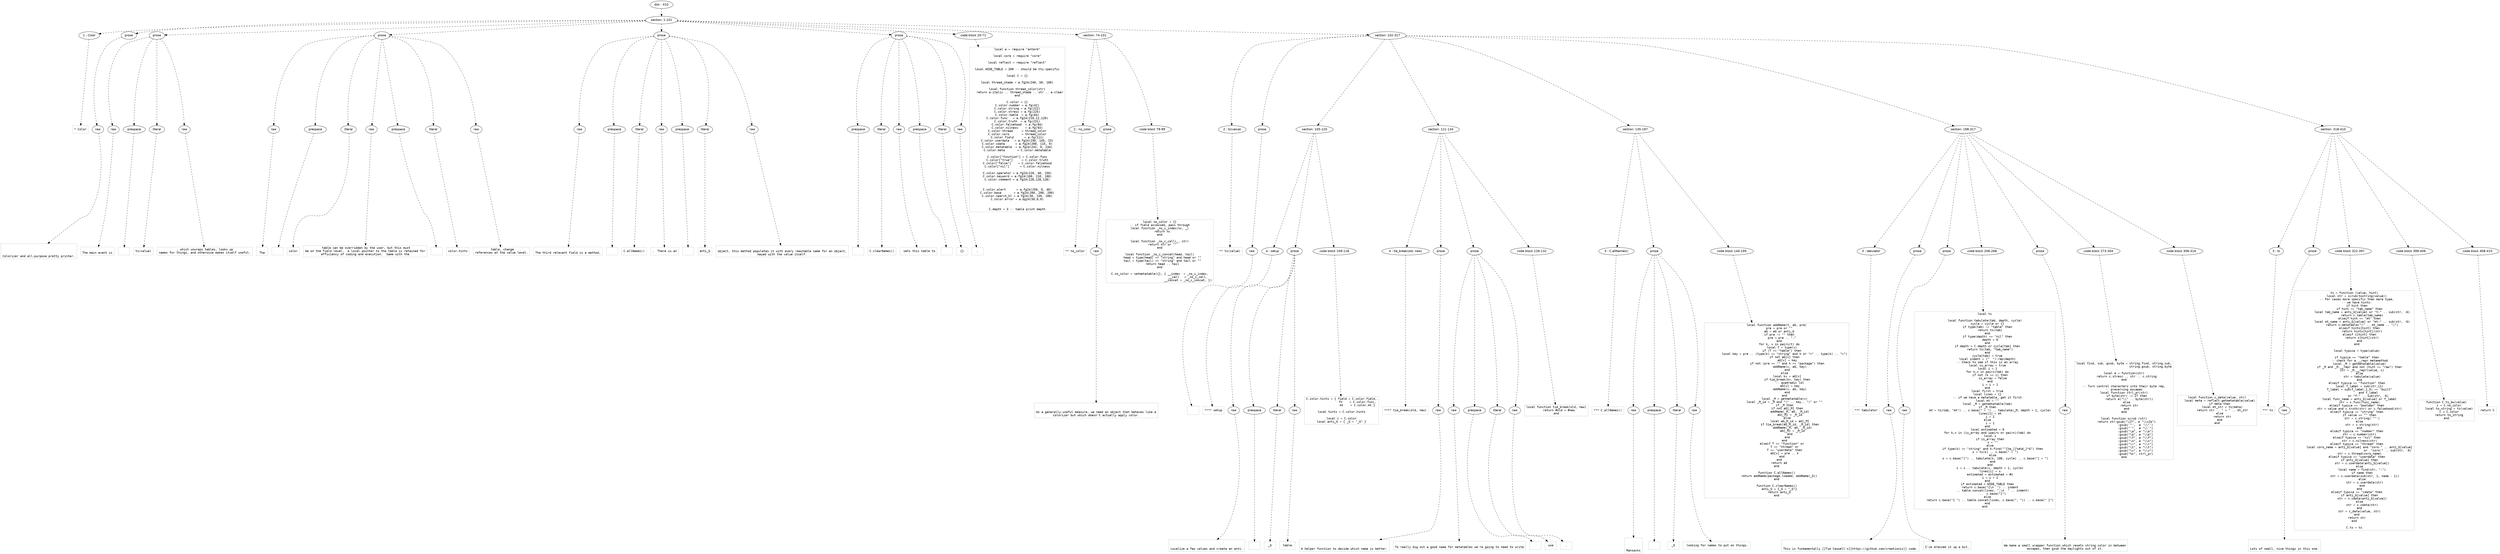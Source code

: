 digraph lpegNode {

node [fontname=Helvetica]
edge [style=dashed]

doc_0 [label="doc - 410"]


doc_0 -> { section_1}
{rank=same; section_1}

section_1 [label="section: 1-101"]


// END RANK doc_0

section_1 -> { header_2 prose_3 prose_4 prose_5 prose_6 prose_7 codeblock_8 section_9 section_10}
{rank=same; header_2 prose_3 prose_4 prose_5 prose_6 prose_7 codeblock_8 section_9 section_10}

header_2 [label="1 : Color"]

prose_3 [label="prose"]

prose_4 [label="prose"]

prose_5 [label="prose"]

prose_6 [label="prose"]

prose_7 [label="prose"]

codeblock_8 [label="code block 20-71"]

section_9 [label="section: 74-101"]

section_10 [label="section: 102-317"]


// END RANK section_1

header_2 -> leaf_11
leaf_11  [color=Gray,shape=rectangle,fontname=Inconsolata,label="* Color"]
// END RANK header_2

prose_3 -> { raw_12}
{rank=same; raw_12}

raw_12 [label="raw"]


// END RANK prose_3

raw_12 -> leaf_13
leaf_13  [color=Gray,shape=rectangle,fontname=Inconsolata,label="


Colorizer and all-purpose pretty printer.
"]
// END RANK raw_12

prose_4 -> { raw_14 prespace_15 literal_16 raw_17}
{rank=same; raw_14 prespace_15 literal_16 raw_17}

raw_14 [label="raw"]

prespace_15 [label="prespace"]

literal_16 [label="literal"]

raw_17 [label="raw"]


// END RANK prose_4

raw_14 -> leaf_18
leaf_18  [color=Gray,shape=rectangle,fontname=Inconsolata,label="
The main event is"]
// END RANK raw_14

prespace_15 -> leaf_19
leaf_19  [color=Gray,shape=rectangle,fontname=Inconsolata,label=" "]
// END RANK prespace_15

literal_16 -> leaf_20
leaf_20  [color=Gray,shape=rectangle,fontname=Inconsolata,label="ts(value)"]
// END RANK literal_16

raw_17 -> leaf_21
leaf_21  [color=Gray,shape=rectangle,fontname=Inconsolata,label=", which unwraps tables, looks up
names for things, and otherwise makes itself useful.
"]
// END RANK raw_17

prose_5 -> { raw_22 prespace_23 literal_24 raw_25 prespace_26 literal_27 raw_28}
{rank=same; raw_22 prespace_23 literal_24 raw_25 prespace_26 literal_27 raw_28}

raw_22 [label="raw"]

prespace_23 [label="prespace"]

literal_24 [label="literal"]

raw_25 [label="raw"]

prespace_26 [label="prespace"]

literal_27 [label="literal"]

raw_28 [label="raw"]


// END RANK prose_5

raw_22 -> leaf_29
leaf_29  [color=Gray,shape=rectangle,fontname=Inconsolata,label="
The"]
// END RANK raw_22

prespace_23 -> leaf_30
leaf_30  [color=Gray,shape=rectangle,fontname=Inconsolata,label=" "]
// END RANK prespace_23

literal_24 -> leaf_31
leaf_31  [color=Gray,shape=rectangle,fontname=Inconsolata,label="color"]
// END RANK literal_24

raw_25 -> leaf_32
leaf_32  [color=Gray,shape=rectangle,fontname=Inconsolata,label=" table can be overridden by the user, but this must
be on the field level.  A local pointer to the table is retained for
efficiency of coding and execution.  Same with the"]
// END RANK raw_25

prespace_26 -> leaf_33
leaf_33  [color=Gray,shape=rectangle,fontname=Inconsolata,label=" "]
// END RANK prespace_26

literal_27 -> leaf_34
leaf_34  [color=Gray,shape=rectangle,fontname=Inconsolata,label="color.hints"]
// END RANK literal_27

raw_28 -> leaf_35
leaf_35  [color=Gray,shape=rectangle,fontname=Inconsolata,label=" table, change
references at the value level.
"]
// END RANK raw_28

prose_6 -> { raw_36 prespace_37 literal_38 raw_39 prespace_40 literal_41 raw_42}
{rank=same; raw_36 prespace_37 literal_38 raw_39 prespace_40 literal_41 raw_42}

raw_36 [label="raw"]

prespace_37 [label="prespace"]

literal_38 [label="literal"]

raw_39 [label="raw"]

prespace_40 [label="prespace"]

literal_41 [label="literal"]

raw_42 [label="raw"]


// END RANK prose_6

raw_36 -> leaf_43
leaf_43  [color=Gray,shape=rectangle,fontname=Inconsolata,label="
The third relevant field is a method,"]
// END RANK raw_36

prespace_37 -> leaf_44
leaf_44  [color=Gray,shape=rectangle,fontname=Inconsolata,label=" "]
// END RANK prespace_37

literal_38 -> leaf_45
leaf_45  [color=Gray,shape=rectangle,fontname=Inconsolata,label="C.allNames()"]
// END RANK literal_38

raw_39 -> leaf_46
leaf_46  [color=Gray,shape=rectangle,fontname=Inconsolata,label=".  There is an"]
// END RANK raw_39

prespace_40 -> leaf_47
leaf_47  [color=Gray,shape=rectangle,fontname=Inconsolata,label=" "]
// END RANK prespace_40

literal_41 -> leaf_48
leaf_48  [color=Gray,shape=rectangle,fontname=Inconsolata,label="anti_G"]
// END RANK literal_41

raw_42 -> leaf_49
leaf_49  [color=Gray,shape=rectangle,fontname=Inconsolata,label="
object, this method populates it with every reachable name for an object,
keyed with the value itself.
"]
// END RANK raw_42

prose_7 -> { prespace_50 literal_51 raw_52 prespace_53 literal_54 raw_55}
{rank=same; prespace_50 literal_51 raw_52 prespace_53 literal_54 raw_55}

prespace_50 [label="prespace"]

literal_51 [label="literal"]

raw_52 [label="raw"]

prespace_53 [label="prespace"]

literal_54 [label="literal"]

raw_55 [label="raw"]


// END RANK prose_7

prespace_50 -> leaf_56
leaf_56  [color=Gray,shape=rectangle,fontname=Inconsolata,label=""]
// END RANK prespace_50

literal_51 -> leaf_57
leaf_57  [color=Gray,shape=rectangle,fontname=Inconsolata,label="C.clearNames()"]
// END RANK literal_51

raw_52 -> leaf_58
leaf_58  [color=Gray,shape=rectangle,fontname=Inconsolata,label=" sets this table to"]
// END RANK raw_52

prespace_53 -> leaf_59
leaf_59  [color=Gray,shape=rectangle,fontname=Inconsolata,label=" "]
// END RANK prespace_53

literal_54 -> leaf_60
leaf_60  [color=Gray,shape=rectangle,fontname=Inconsolata,label="{}"]
// END RANK literal_54

raw_55 -> leaf_61
leaf_61  [color=Gray,shape=rectangle,fontname=Inconsolata,label=".
"]
// END RANK raw_55

codeblock_8 -> leaf_62
leaf_62  [color=Gray,shape=rectangle,fontname=Inconsolata,label="local a = require \"anterm\"

local core = require \"core\"

local reflect = require \"reflect\"

local WIDE_TABLE = 200 -- should be tty-specific

local C = {}

local thread_shade = a.fg24(240, 50, 100)

local function thread_color(str)
   return a.italic .. thread_shade .. str .. a.clear
end

C.color = {}
C.color.number = a.fg(42)
C.color.string = a.fg(222)
C.color.stresc = a.fg(225)
C.color.table  = a.fg(64)
C.color.func   = a.fg24(210,12,120)
C.color.truth  = a.fg(231)
C.color.falsehood  = a.fg(94)
C.color.nilness    = a.fg(93)
C.color.thread     = thread_color
C.color.coro       = thread_color
C.color.field      = a.fg(111)
C.color.userdata   = a.fg24(230, 145, 23)
C.color.cdata      = a.fg24(200, 115, 0)
C.color.metatable  = a.fg24(242, 0, 234)
C.color.meta       = C.color.metatable

C.color[\"function\"] = C.color.func
C.color[\"true\"]     = C.color.truth
C.color[\"false\"]    = C.color.falsehood
C.color[\"nil\"]      = C.color.nilness

C.color.operator = a.fg24(220, 40, 150)
C.color.keyword = a.fg24(100, 210, 100)
C.color.comment = a.fg24(128,128,128)


C.color.alert      = a.fg24(250, 0, 40)
C.color.base       = a.fg24(200, 200, 200)
C.color.search_hl = a.fg24(30, 230, 100)
C.color.error = a.bg24(50,0,0)


C.depth = 3 -- table print depth"]
// END RANK codeblock_8

section_9 -> { header_63 prose_64 codeblock_65}
{rank=same; header_63 prose_64 codeblock_65}

header_63 [label="2 : no_color"]

prose_64 [label="prose"]

codeblock_65 [label="code block 79-99"]


// END RANK section_9

header_63 -> leaf_66
leaf_66  [color=Gray,shape=rectangle,fontname=Inconsolata,label="** no_color"]
// END RANK header_63

prose_64 -> { raw_67}
{rank=same; raw_67}

raw_67 [label="raw"]


// END RANK prose_64

raw_67 -> leaf_68
leaf_68  [color=Gray,shape=rectangle,fontname=Inconsolata,label="

As a generally-useful measure, we need an object that behaves like a
colorizer but which doesn't actually apply color.
"]
// END RANK raw_67

codeblock_65 -> leaf_69
leaf_69  [color=Gray,shape=rectangle,fontname=Inconsolata,label="local no_color = {}
-- if field accessed, pass through
local function _no_c_index(nc, _)
   return nc
end

local function _no_c_call(_, str)
   return str or \"\"
end

local function _no_c_concat(head, tail)
   head = type(head) == \"string\" and head or \"\"
   tail = type(tail) == \"string\" and tail or \"\"
   return head .. tail
end

C.no_color = setmetatable({}, { __index  = _no_c_index,
                                __call   = _no_c_call,
                                __concat = _no_c_concat, })"]
// END RANK codeblock_65

section_10 -> { header_70 prose_71 section_72 section_73 section_74 section_75 section_76}
{rank=same; header_70 prose_71 section_72 section_73 section_74 section_75 section_76}

header_70 [label="2 : ts(value)"]

prose_71 [label="prose"]

section_72 [label="section: 105-120"]

section_73 [label="section: 121-134"]

section_74 [label="section: 135-197"]

section_75 [label="section: 198-317"]

section_76 [label="section: 318-410"]


// END RANK section_10

header_70 -> leaf_77
leaf_77  [color=Gray,shape=rectangle,fontname=Inconsolata,label="** ts(value)"]
// END RANK header_70

prose_71 -> { raw_78}
{rank=same; raw_78}

raw_78 [label="raw"]


// END RANK prose_71

raw_78 -> leaf_79
leaf_79  [color=Gray,shape=rectangle,fontname=Inconsolata,label="

"]
// END RANK raw_78

section_72 -> { header_80 prose_81 codeblock_82}
{rank=same; header_80 prose_81 codeblock_82}

header_80 [label="4 : setup"]

prose_81 [label="prose"]

codeblock_82 [label="code block 109-118"]


// END RANK section_72

header_80 -> leaf_83
leaf_83  [color=Gray,shape=rectangle,fontname=Inconsolata,label="**** setup"]
// END RANK header_80

prose_81 -> { raw_84 prespace_85 literal_86 raw_87}
{rank=same; raw_84 prespace_85 literal_86 raw_87}

raw_84 [label="raw"]

prespace_85 [label="prespace"]

literal_86 [label="literal"]

raw_87 [label="raw"]


// END RANK prose_81

raw_84 -> leaf_88
leaf_88  [color=Gray,shape=rectangle,fontname=Inconsolata,label="

Localize a few values and create an anti-"]
// END RANK raw_84

prespace_85 -> leaf_89
leaf_89  [color=Gray,shape=rectangle,fontname=Inconsolata,label=" "]
// END RANK prespace_85

literal_86 -> leaf_90
leaf_90  [color=Gray,shape=rectangle,fontname=Inconsolata,label="_G"]
// END RANK literal_86

raw_87 -> leaf_91
leaf_91  [color=Gray,shape=rectangle,fontname=Inconsolata,label=" table.
"]
// END RANK raw_87

codeblock_82 -> leaf_92
leaf_92  [color=Gray,shape=rectangle,fontname=Inconsolata,label="C.color.hints = { field = C.color.field,
                  fn    = C.color.func,
                  mt    = C.color.mt }

local hints = C.color.hints

local c = C.color
local anti_G = { _G = \"_G\" }"]
// END RANK codeblock_82

section_73 -> { header_93 prose_94 prose_95 codeblock_96}
{rank=same; header_93 prose_94 prose_95 codeblock_96}

header_93 [label="4 : tie_break(old, new)"]

prose_94 [label="prose"]

prose_95 [label="prose"]

codeblock_96 [label="code block 128-132"]


// END RANK section_73

header_93 -> leaf_97
leaf_97  [color=Gray,shape=rectangle,fontname=Inconsolata,label="**** tie_break(old, new)"]
// END RANK header_93

prose_94 -> { raw_98}
{rank=same; raw_98}

raw_98 [label="raw"]


// END RANK prose_94

raw_98 -> leaf_99
leaf_99  [color=Gray,shape=rectangle,fontname=Inconsolata,label="

A helper function to decide which name is better.
"]
// END RANK raw_98

prose_95 -> { raw_100 prespace_101 literal_102 raw_103}
{rank=same; raw_100 prespace_101 literal_102 raw_103}

raw_100 [label="raw"]

prespace_101 [label="prespace"]

literal_102 [label="literal"]

raw_103 [label="raw"]


// END RANK prose_95

raw_100 -> leaf_104
leaf_104  [color=Gray,shape=rectangle,fontname=Inconsolata,label="
To really dig out a good name for metatables we're going to need to write"]
// END RANK raw_100

prespace_101 -> leaf_105
leaf_105  [color=Gray,shape=rectangle,fontname=Inconsolata,label=""]
// END RANK prespace_101

literal_102 -> leaf_106
leaf_106  [color=Gray,shape=rectangle,fontname=Inconsolata,label="use"]
// END RANK literal_102

raw_103 -> leaf_107
leaf_107  [color=Gray,shape=rectangle,fontname=Inconsolata,label=".
"]
// END RANK raw_103

codeblock_96 -> leaf_108
leaf_108  [color=Gray,shape=rectangle,fontname=Inconsolata,label="local function tie_break(old, new)
   return #old > #new
end"]
// END RANK codeblock_96

section_74 -> { header_109 prose_110 codeblock_111}
{rank=same; header_109 prose_110 codeblock_111}

header_109 [label="3 : C.allNames()"]

prose_110 [label="prose"]

codeblock_111 [label="code block 140-195"]


// END RANK section_74

header_109 -> leaf_112
leaf_112  [color=Gray,shape=rectangle,fontname=Inconsolata,label="*** C.allNames()"]
// END RANK header_109

prose_110 -> { raw_113 prespace_114 literal_115 raw_116}
{rank=same; raw_113 prespace_114 literal_115 raw_116}

raw_113 [label="raw"]

prespace_114 [label="prespace"]

literal_115 [label="literal"]

raw_116 [label="raw"]


// END RANK prose_110

raw_113 -> leaf_117
leaf_117  [color=Gray,shape=rectangle,fontname=Inconsolata,label="


Ransacks"]
// END RANK raw_113

prespace_114 -> leaf_118
leaf_118  [color=Gray,shape=rectangle,fontname=Inconsolata,label=" "]
// END RANK prespace_114

literal_115 -> leaf_119
leaf_119  [color=Gray,shape=rectangle,fontname=Inconsolata,label="_G"]
// END RANK literal_115

raw_116 -> leaf_120
leaf_120  [color=Gray,shape=rectangle,fontname=Inconsolata,label=" looking for names to put on things.
"]
// END RANK raw_116

codeblock_111 -> leaf_121
leaf_121  [color=Gray,shape=rectangle,fontname=Inconsolata,label="local function addName(t, aG, pre)
   pre = pre or \"\"
   aG = aG or anti_G
   if pre ~= \"\" then
      pre = pre .. \".\"
   end
   for k, v in pairs(t) do
      local T = type(v)
      if (T == \"table\") then
         local key = pre .. (type(k) == \"string\" and k or \"<\" .. type(k) .. \">\")
         if not aG[v] then
            aG[v] = key
            if not (pre == \"\" and k == \"package\") then
               addName(v, aG, key)
            end
         else
            local kv = aG[v]
            if tie_break(kv, key) then
               -- quadradic lol
               aG[v] = key
               addName(v, aG, key)
            end
         end
         local _M = getmetatable(v)
         local _M_id = _M and \"⟨\" .. key.. \"⟩\" or \"\"
         if _M then
            if not aG[_M] then
               addName(_M, aG, _M_id)
               aG[_M] = _M_id
            else
               local aG_M_id = aG[_M]
               if tie_break(aG_M_id, _M_id) then
                  addName(_M, aG, _M_id)
                  aG[_M] = _M_id
               end
            end
         end
      elseif T == \"function\" or
         T == \"thread\" or
         T == \"userdata\" then
         aG[v] = pre .. k
      end
   end
   return aG
end

function C.allNames()
   return addName(package.loaded, addName(_G))
end

function C.clearNames()
   anti_G = {_G = \"_G\"}
   return anti_G
end"]
// END RANK codeblock_111

section_75 -> { header_122 prose_123 prose_124 codeblock_125 prose_126 codeblock_127 codeblock_128}
{rank=same; header_122 prose_123 prose_124 codeblock_125 prose_126 codeblock_127 codeblock_128}

header_122 [label="3 : tabulator"]

prose_123 [label="prose"]

prose_124 [label="prose"]

codeblock_125 [label="code block 206-268"]

prose_126 [label="prose"]

codeblock_127 [label="code block 273-304"]

codeblock_128 [label="code block 306-316"]


// END RANK section_75

header_122 -> leaf_129
leaf_129  [color=Gray,shape=rectangle,fontname=Inconsolata,label="*** tabulator"]
// END RANK header_122

prose_123 -> { raw_130}
{rank=same; raw_130}

raw_130 [label="raw"]


// END RANK prose_123

raw_130 -> leaf_131
leaf_131  [color=Gray,shape=rectangle,fontname=Inconsolata,label="

This is fundamentally [[Tim Caswell's][https://github.com/creationix]] code.
"]
// END RANK raw_130

prose_124 -> { raw_132}
{rank=same; raw_132}

raw_132 [label="raw"]


// END RANK prose_124

raw_132 -> leaf_133
leaf_133  [color=Gray,shape=rectangle,fontname=Inconsolata,label="
I've dressed it up a bit.
"]
// END RANK raw_132

codeblock_125 -> leaf_134
leaf_134  [color=Gray,shape=rectangle,fontname=Inconsolata,label="local ts

local function tabulate(tab, depth, cycle)
   cycle = cycle or {}
   if type(tab) ~= \"table\" then
      return ts(tab)
   end
   if type(depth) == \"nil\" then
      depth = 0
   end
   if depth > C.depth or cycle[tab] then
      return ts(tab, \"tab_name\")
   end
   cycle[tab] = true
   local indent = (\"  \"):rep(depth)
   -- Check to see if this is an array
   local is_array = true
   local i = 1
   for k,v in pairs(tab) do
      if not (k == i) then
         is_array = false
      end
      i = i + 1
   end
   local first = true
   local lines = {}
   -- if we have a metatable, get it first
   local mt = \"\"
   local _M = getmetatable(tab)
   if _M then
      mt = ts(tab, \"mt\") .. c.base(\" = \") .. tabulate(_M, depth + 1, cycle)
      lines[1] = mt
      i = 2
   else
      i = 1
   end
   local estimated = 0
   for k,v in (is_array and ipairs or pairs)(tab) do
      local s
      if is_array then
         s = \"\"
      else
         if type(k) == \"string\" and k:find(\"^[%a_][%a%d_]*$\") then
            s = ts(k) .. c.base(\" = \")
         else
            s = c.base(\"[\") .. tabulate(k, 100, cycle) .. c.base(\"] = \")
         end
      end
      s = s .. tabulate(v, depth + 1, cycle)
      lines[i] = s
      estimated = estimated + #s
      i = i + 1
   end
   if estimated > WIDE_TABLE then
      return c.base(\"{\\n  \") .. indent
         .. table.concat(lines, \",\\n  \" .. indent)
         ..  c.base(\"}\")
   else
      return c.base(\"{ \") .. table.concat(lines, c.base(\", \")) .. c.base(\" }\")
   end
end"]
// END RANK codeblock_125

prose_126 -> { raw_135}
{rank=same; raw_135}

raw_135 [label="raw"]


// END RANK prose_126

raw_135 -> leaf_136
leaf_136  [color=Gray,shape=rectangle,fontname=Inconsolata,label="
We make a small wrapper function which resets string color in between
escapes, then gsub the daylights out of it.
"]
// END RANK raw_135

codeblock_127 -> leaf_137
leaf_137  [color=Gray,shape=rectangle,fontname=Inconsolata,label="local find, sub, gsub, byte = string.find, string.sub,
                              string.gsub, string.byte

local e = function(str)
   return c.stresc .. str .. c.string
end

-- Turn control characters into their byte rep,
-- preserving escapes
local function ctrl_pr(str)
   if byte(str) ~= 27 then
      return e(\"\\\\\" .. byte(str))
   else
      return str
   end
end

local function scrub (str)
   return str:gsub(\"\\27\", e \"\\\\x1b\")
             :gsub('\"',  e '\\\\\"')
             :gsub(\"'\",  e \"\\\\'\")
             :gsub(\"\\a\", e \"\\\\a\")
             :gsub(\"\\b\", e \"\\\\b\")
             :gsub(\"\\f\", e \"\\\\f\")
             :gsub(\"\\n\", e \"\\\\n\")
             :gsub(\"\\r\", e \"\\\\r\")
             :gsub(\"\\t\", e \"\\\\t\")
             :gsub(\"\\v\", e \"\\\\v\")
             :gsub(\"%c\", ctrl_pr)
end"]
// END RANK codeblock_127

codeblock_128 -> leaf_138
leaf_138  [color=Gray,shape=rectangle,fontname=Inconsolata,label="local function c_data(value, str)
   local meta = reflect.getmetatable(value)
   if meta then
      local mt_str = ts(meta)
      return str .. \" = \" .. mt_str
   else
      return str
   end
end"]
// END RANK codeblock_128

section_76 -> { header_139 prose_140 codeblock_141 codeblock_142 codeblock_143}
{rank=same; header_139 prose_140 codeblock_141 codeblock_142 codeblock_143}

header_139 [label="3 : ts"]

prose_140 [label="prose"]

codeblock_141 [label="code block 322-397"]

codeblock_142 [label="code block 399-406"]

codeblock_143 [label="code block 408-410"]


// END RANK section_76

header_139 -> leaf_144
leaf_144  [color=Gray,shape=rectangle,fontname=Inconsolata,label="*** ts"]
// END RANK header_139

prose_140 -> { raw_145}
{rank=same; raw_145}

raw_145 [label="raw"]


// END RANK prose_140

raw_145 -> leaf_146
leaf_146  [color=Gray,shape=rectangle,fontname=Inconsolata,label="

Lots of small, nice things in this one.
"]
// END RANK raw_145

codeblock_141 -> leaf_147
leaf_147  [color=Gray,shape=rectangle,fontname=Inconsolata,label="ts = function (value, hint)
   local str = scrub(tostring(value))
   -- For cases more specific than mere type,
   -- we have hints:
   if hint then
      if hint == \"tab_name\" then
         local tab_name = anti_G[value] or \"t:\" .. sub(str, -6)
         return c.table(tab_name)
      elseif hint == \"mt\" then
         local mt_name = anti_G[value] or \"mt:\" .. sub(str, -6)
         return c.metatable(\"⟨\" .. mt_name .. \"⟩\")
      elseif hints[hint] then
         return hints[hint](str)
      elseif c[hint] then
         return c[hint](str)
      end
   end

   local typica = type(value)

   if typica == \"table\" then
      -- check for a __repr metamethod
      local _M = getmetatable(value)
      if _M and _M.__repr and not (hint == \"raw\") then
         str = _M.__repr(value, c)
      else
         str = tabulate(value)
      end
   elseif typica == \"function\" then
      local f_label = sub(str,11)
      f_label = sub(f_label,1,5) == \"built\"
                and f_label
                or \"f:\" .. sub(str, -6)
      local func_name = anti_G[value] or f_label
      str = c.func(func_name)
   elseif typica == \"boolean\" then
      str = value and c.truth(str) or c.falsehood(str)
   elseif typica == \"string\" then
      if value == \"\" then
         str = c.string('\"\"')
      else
         str = c.string(str)
      end
   elseif typica == \"number\" then
      str = c.number(str)
   elseif typica == \"nil\" then
      str = c.nilness(str)
   elseif typica == \"thread\" then
      local coro_name = anti_G[value] and \"coro:\" .. anti_G[value]
                                      or  \"coro:\" .. sub(str, -6)
      str = c.thread(coro_name)
   elseif typica == \"userdata\" then
      if anti_G[value] then
         str = c.userdata(anti_G[value])
      else
         local name = find(str, \":\")
         if name then
            str = c.userdata(sub(str, 1, name - 1))
         else
            str = c.userdata(str)
         end
      end
   elseif typica == \"cdata\" then
      if anti_G[value] then
         str = c.cdata(anti_G[value])
      else
         str = c.cdata(str)
      end
      str = c_data(value, str)
   end
   return str
end

C.ts = ts"]
// END RANK codeblock_141

codeblock_142 -> leaf_148
leaf_148  [color=Gray,shape=rectangle,fontname=Inconsolata,label="function C.ts_bw(value)
   c = C.no_color
   local to_string = ts(value)
   c = C.color
   return to_string
end"]
// END RANK codeblock_142

codeblock_143 -> leaf_149
leaf_149  [color=Gray,shape=rectangle,fontname=Inconsolata,label="return C"]
// END RANK codeblock_143


}
